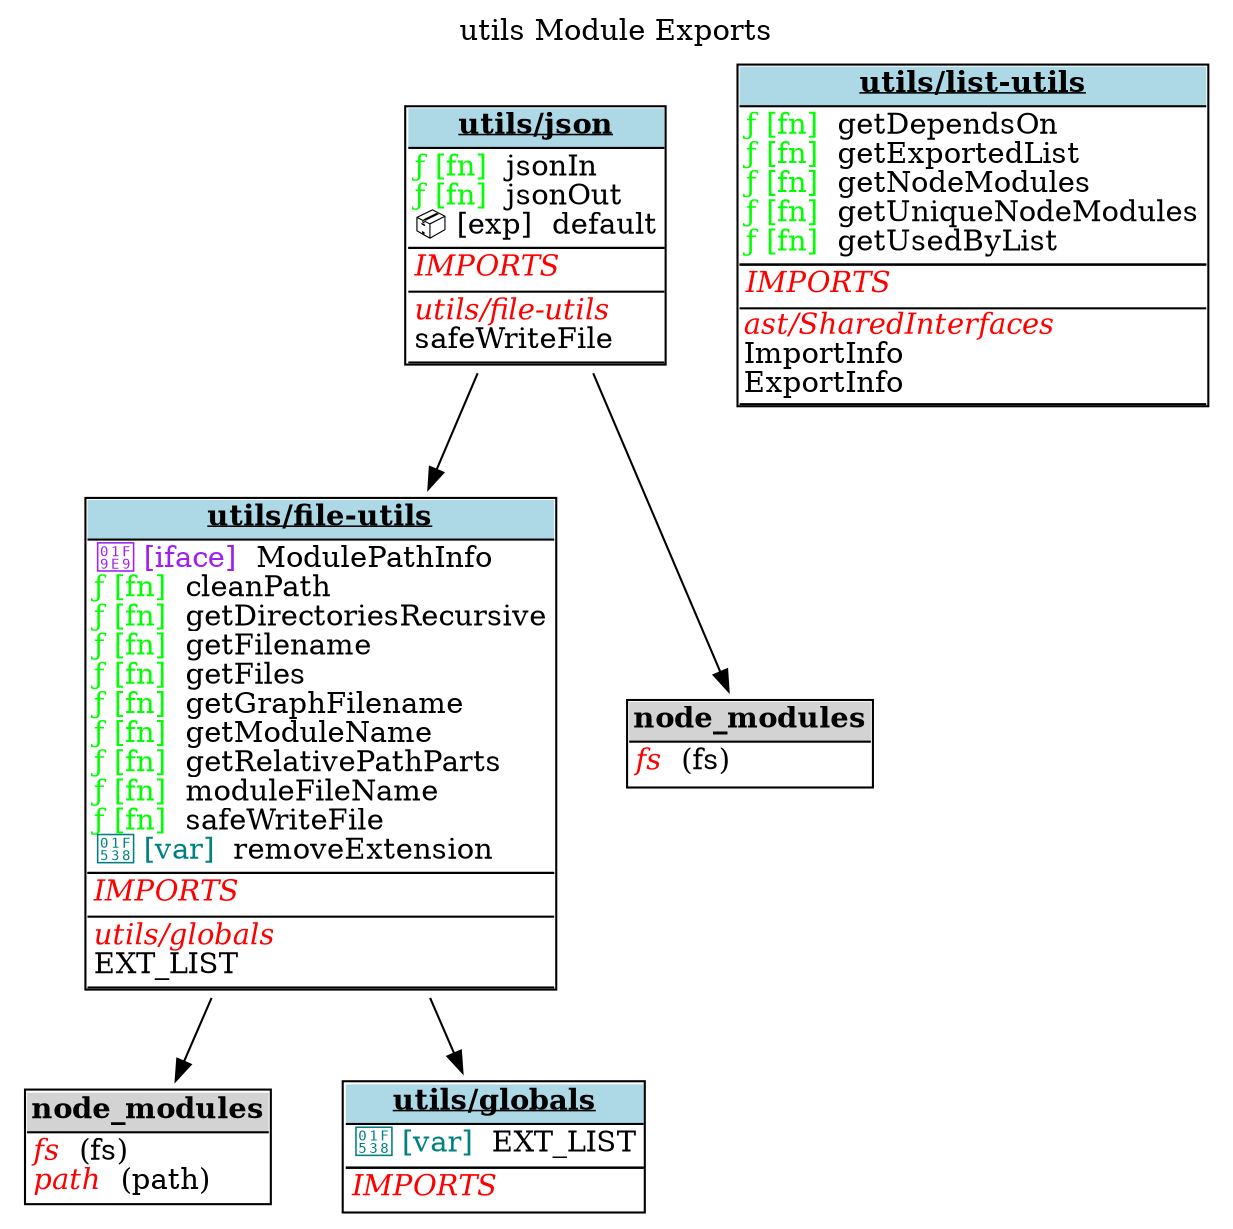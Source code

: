 digraph {label="utils Module Exports";
labelloc="t";
"utils/file-utils" [shape=none, label=<<TABLE cellspacing="0" cellborder="0" align="left">
<TR><TD bgcolor="lightblue" HREF="tsdocs\modules\utils_file-utils.html" TARGET="_blank" align="CENTER"><U><B>utils/file-utils</B></U></TD></TR>
<TR><TD BORDER="1" SIDES="TB" ALIGN="LEFT" BALIGN="LEFT">
<font color='purple'>🧩 [iface]</font>  ModulePathInfo<BR/>
<font color='green'>ƒ [fn]</font>  cleanPath<BR/>
<font color='green'>ƒ [fn]</font>  getDirectoriesRecursive<BR/>
<font color='green'>ƒ [fn]</font>  getFilename<BR/>
<font color='green'>ƒ [fn]</font>  getFiles<BR/>
<font color='green'>ƒ [fn]</font>  getGraphFilename<BR/>
<font color='green'>ƒ [fn]</font>  getModuleName<BR/>
<font color='green'>ƒ [fn]</font>  getRelativePathParts<BR/>
<font color='green'>ƒ [fn]</font>  moduleFileName<BR/>
<font color='green'>ƒ [fn]</font>  safeWriteFile<BR/>
<font color='teal'>🔸 [var]</font>  removeExtension<BR/>
</TD></TR>
<TR><TD BORDER="1" SIDES="T" align="LEFT">
<font color="red"><I>IMPORTS</I></font><BR/>
</TD></TR>
<TR><TD BORDER="1" SIDES="TB" align="left" BALIGN="LEFT">
<font color="red"><I>utils/globals</I></font><BR/>
EXT_LIST<BR/>
</TD></TR>
</TABLE>>];
"utils/file-utils-node_modules" [shape=none, label=<<TABLE cellspacing="0" cellborder="0" align="left">
<TR><TD bgcolor="lightgrey" align="center"><B>node_modules</B></TD></TR>
<TR><TD BORDER="1" SIDES="T" align="left" BALIGN="LEFT">
<font color="red"><I>fs</I></font>  (fs)<BR/>
<font color="red"><I>path</I></font>  (path)<BR/>
</TD></TR>
</TABLE>>];
"utils/file-utils"->"utils/file-utils-node_modules";
"utils/globals" [shape=none, label=<<TABLE cellspacing="0" cellborder="0" align="left">
<TR><TD bgcolor="lightblue" HREF="tsdocs\modules\utils_globals.html" TARGET="_blank" align="CENTER"><U><B>utils/globals</B></U></TD></TR>
<TR><TD BORDER="1" SIDES="TB" ALIGN="LEFT" BALIGN="LEFT">
<font color='teal'>🔸 [var]</font>  EXT_LIST<BR/>
</TD></TR>
<TR><TD BORDER="1" SIDES="T" align="LEFT">
<font color="red"><I>IMPORTS</I></font><BR/>
</TD></TR>
</TABLE>>];
"utils/json" [shape=none, label=<<TABLE cellspacing="0" cellborder="0" align="left">
<TR><TD bgcolor="lightblue" HREF="tsdocs\modules\utils_json.html" TARGET="_blank" align="CENTER"><U><B>utils/json</B></U></TD></TR>
<TR><TD BORDER="1" SIDES="TB" ALIGN="LEFT" BALIGN="LEFT">
<font color='green'>ƒ [fn]</font>  jsonIn<BR/>
<font color='green'>ƒ [fn]</font>  jsonOut<BR/>
<font color='black'>📦 [exp]</font>  default<BR/>
</TD></TR>
<TR><TD BORDER="1" SIDES="T" align="LEFT">
<font color="red"><I>IMPORTS</I></font><BR/>
</TD></TR>
<TR><TD BORDER="1" SIDES="TB" align="left" BALIGN="LEFT">
<font color="red"><I>utils/file-utils</I></font><BR/>
safeWriteFile<BR/>
</TD></TR>
</TABLE>>];
"utils/json-node_modules" [shape=none, label=<<TABLE cellspacing="0" cellborder="0" align="left">
<TR><TD bgcolor="lightgrey" align="center"><B>node_modules</B></TD></TR>
<TR><TD BORDER="1" SIDES="T" align="left" BALIGN="LEFT">
<font color="red"><I>fs</I></font>  (fs)<BR/>
</TD></TR>
</TABLE>>];
"utils/json"->"utils/json-node_modules";
"utils/list-utils" [shape=none, label=<<TABLE cellspacing="0" cellborder="0" align="left">
<TR><TD bgcolor="lightblue" HREF="tsdocs\modules\utils_list-utils.html" TARGET="_blank" align="CENTER"><U><B>utils/list-utils</B></U></TD></TR>
<TR><TD BORDER="1" SIDES="TB" ALIGN="LEFT" BALIGN="LEFT">
<font color='green'>ƒ [fn]</font>  getDependsOn<BR/>
<font color='green'>ƒ [fn]</font>  getExportedList<BR/>
<font color='green'>ƒ [fn]</font>  getNodeModules<BR/>
<font color='green'>ƒ [fn]</font>  getUniqueNodeModules<BR/>
<font color='green'>ƒ [fn]</font>  getUsedByList<BR/>
</TD></TR>
<TR><TD BORDER="1" SIDES="T" align="LEFT">
<font color="red"><I>IMPORTS</I></font><BR/>
</TD></TR>
<TR><TD BORDER="1" SIDES="TB" cellpadding="1" align="left" BALIGN="LEFT">
<font color="red"><I>ast/SharedInterfaces</I></font><BR/>
ImportInfo<BR/>
ExportInfo<BR/>
</TD></TR>
</TABLE>>];
"utils/file-utils"->"utils/globals";
"utils/json"->"utils/file-utils";
}
